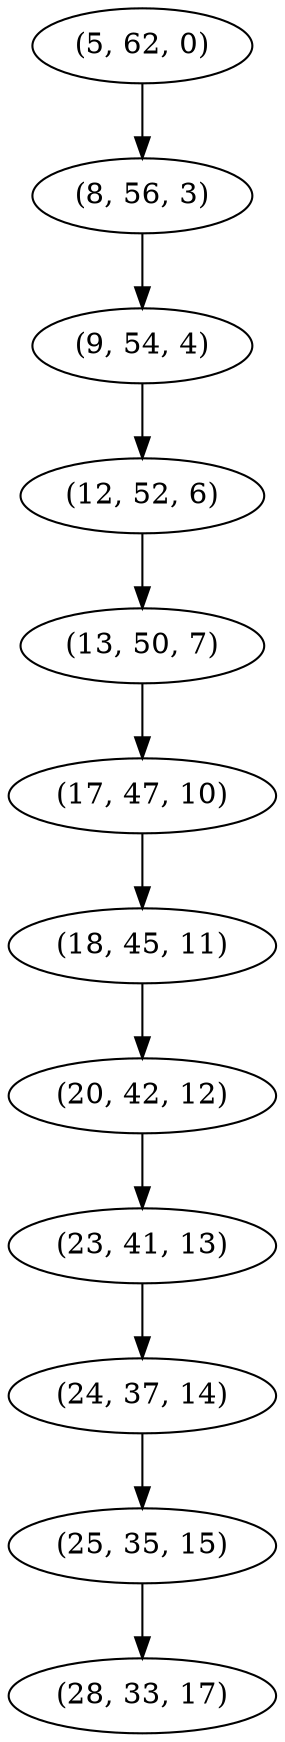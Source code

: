 digraph tree {
    "(5, 62, 0)";
    "(8, 56, 3)";
    "(9, 54, 4)";
    "(12, 52, 6)";
    "(13, 50, 7)";
    "(17, 47, 10)";
    "(18, 45, 11)";
    "(20, 42, 12)";
    "(23, 41, 13)";
    "(24, 37, 14)";
    "(25, 35, 15)";
    "(28, 33, 17)";
    "(5, 62, 0)" -> "(8, 56, 3)";
    "(8, 56, 3)" -> "(9, 54, 4)";
    "(9, 54, 4)" -> "(12, 52, 6)";
    "(12, 52, 6)" -> "(13, 50, 7)";
    "(13, 50, 7)" -> "(17, 47, 10)";
    "(17, 47, 10)" -> "(18, 45, 11)";
    "(18, 45, 11)" -> "(20, 42, 12)";
    "(20, 42, 12)" -> "(23, 41, 13)";
    "(23, 41, 13)" -> "(24, 37, 14)";
    "(24, 37, 14)" -> "(25, 35, 15)";
    "(25, 35, 15)" -> "(28, 33, 17)";
}
